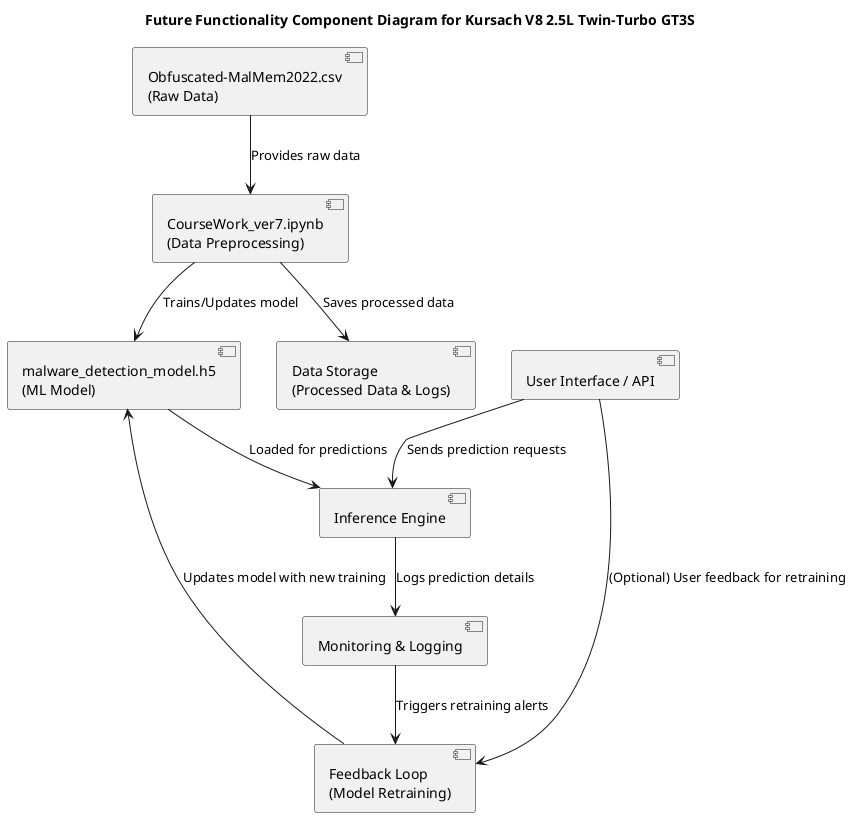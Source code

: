 @startuml
title Future Functionality Component Diagram for Kursach V8 2.5L Twin-Turbo GT3S

' Existing Components
component "Obfuscated-MalMem2022.csv\n(Raw Data)" as CSV
component "CourseWork_ver7.ipynb\n(Data Preprocessing)" as Notebook
component "malware_detection_model.h5\n(ML Model)" as Model
component "Inference Engine" as Inference
component "User Interface / API" as UI

' New Future Components
component "Data Storage\n(Processed Data & Logs)" as Storage
component "Feedback Loop\n(Model Retraining)" as Feedback
component "Monitoring & Logging" as Monitor

' Data Flow Connections
CSV --> Notebook : Provides raw data
Notebook --> Storage : Saves processed data
Notebook --> Model : Trains/Updates model
Model --> Inference : Loaded for predictions
UI --> Inference : Sends prediction requests
Inference --> Monitor : Logs prediction details
Monitor --> Feedback : Triggers retraining alerts
Feedback --> Model : Updates model with new training
UI --> Feedback : (Optional) User feedback for retraining

@enduml

